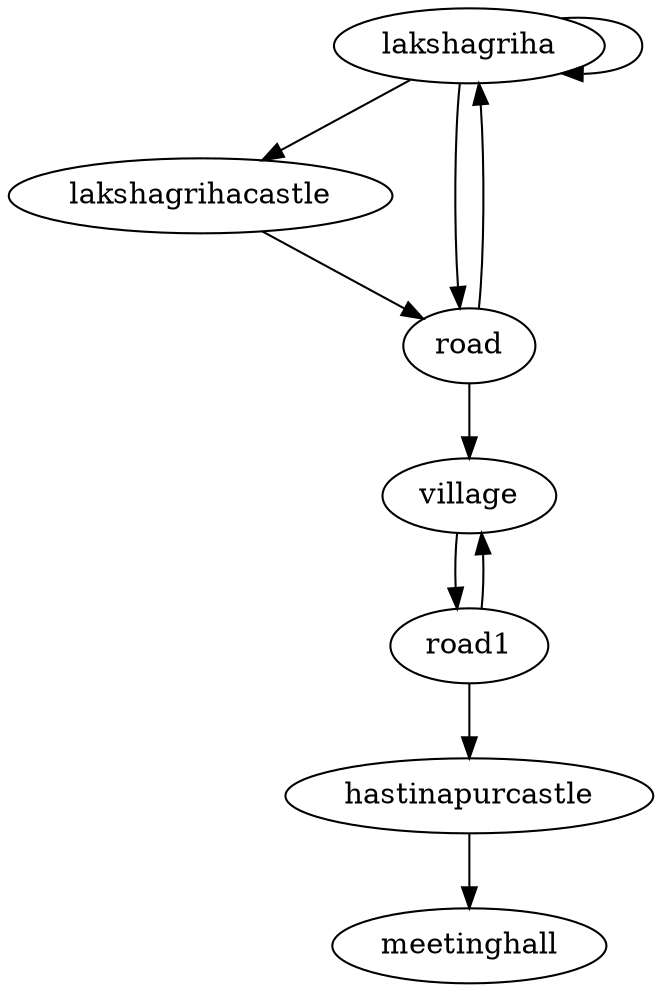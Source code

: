 digraph map {
	lakshagriha
 -> lakshagriha
	lakshagriha
 -> lakshagrihacastle
	lakshagrihacastle
 -> road
	lakshagriha
 -> road
	road
 -> lakshagriha
	road
 -> village
	village
 -> road1
	road1
 -> hastinapurcastle
	road1
 -> village
	hastinapurcastle
 -> meetinghall
}
